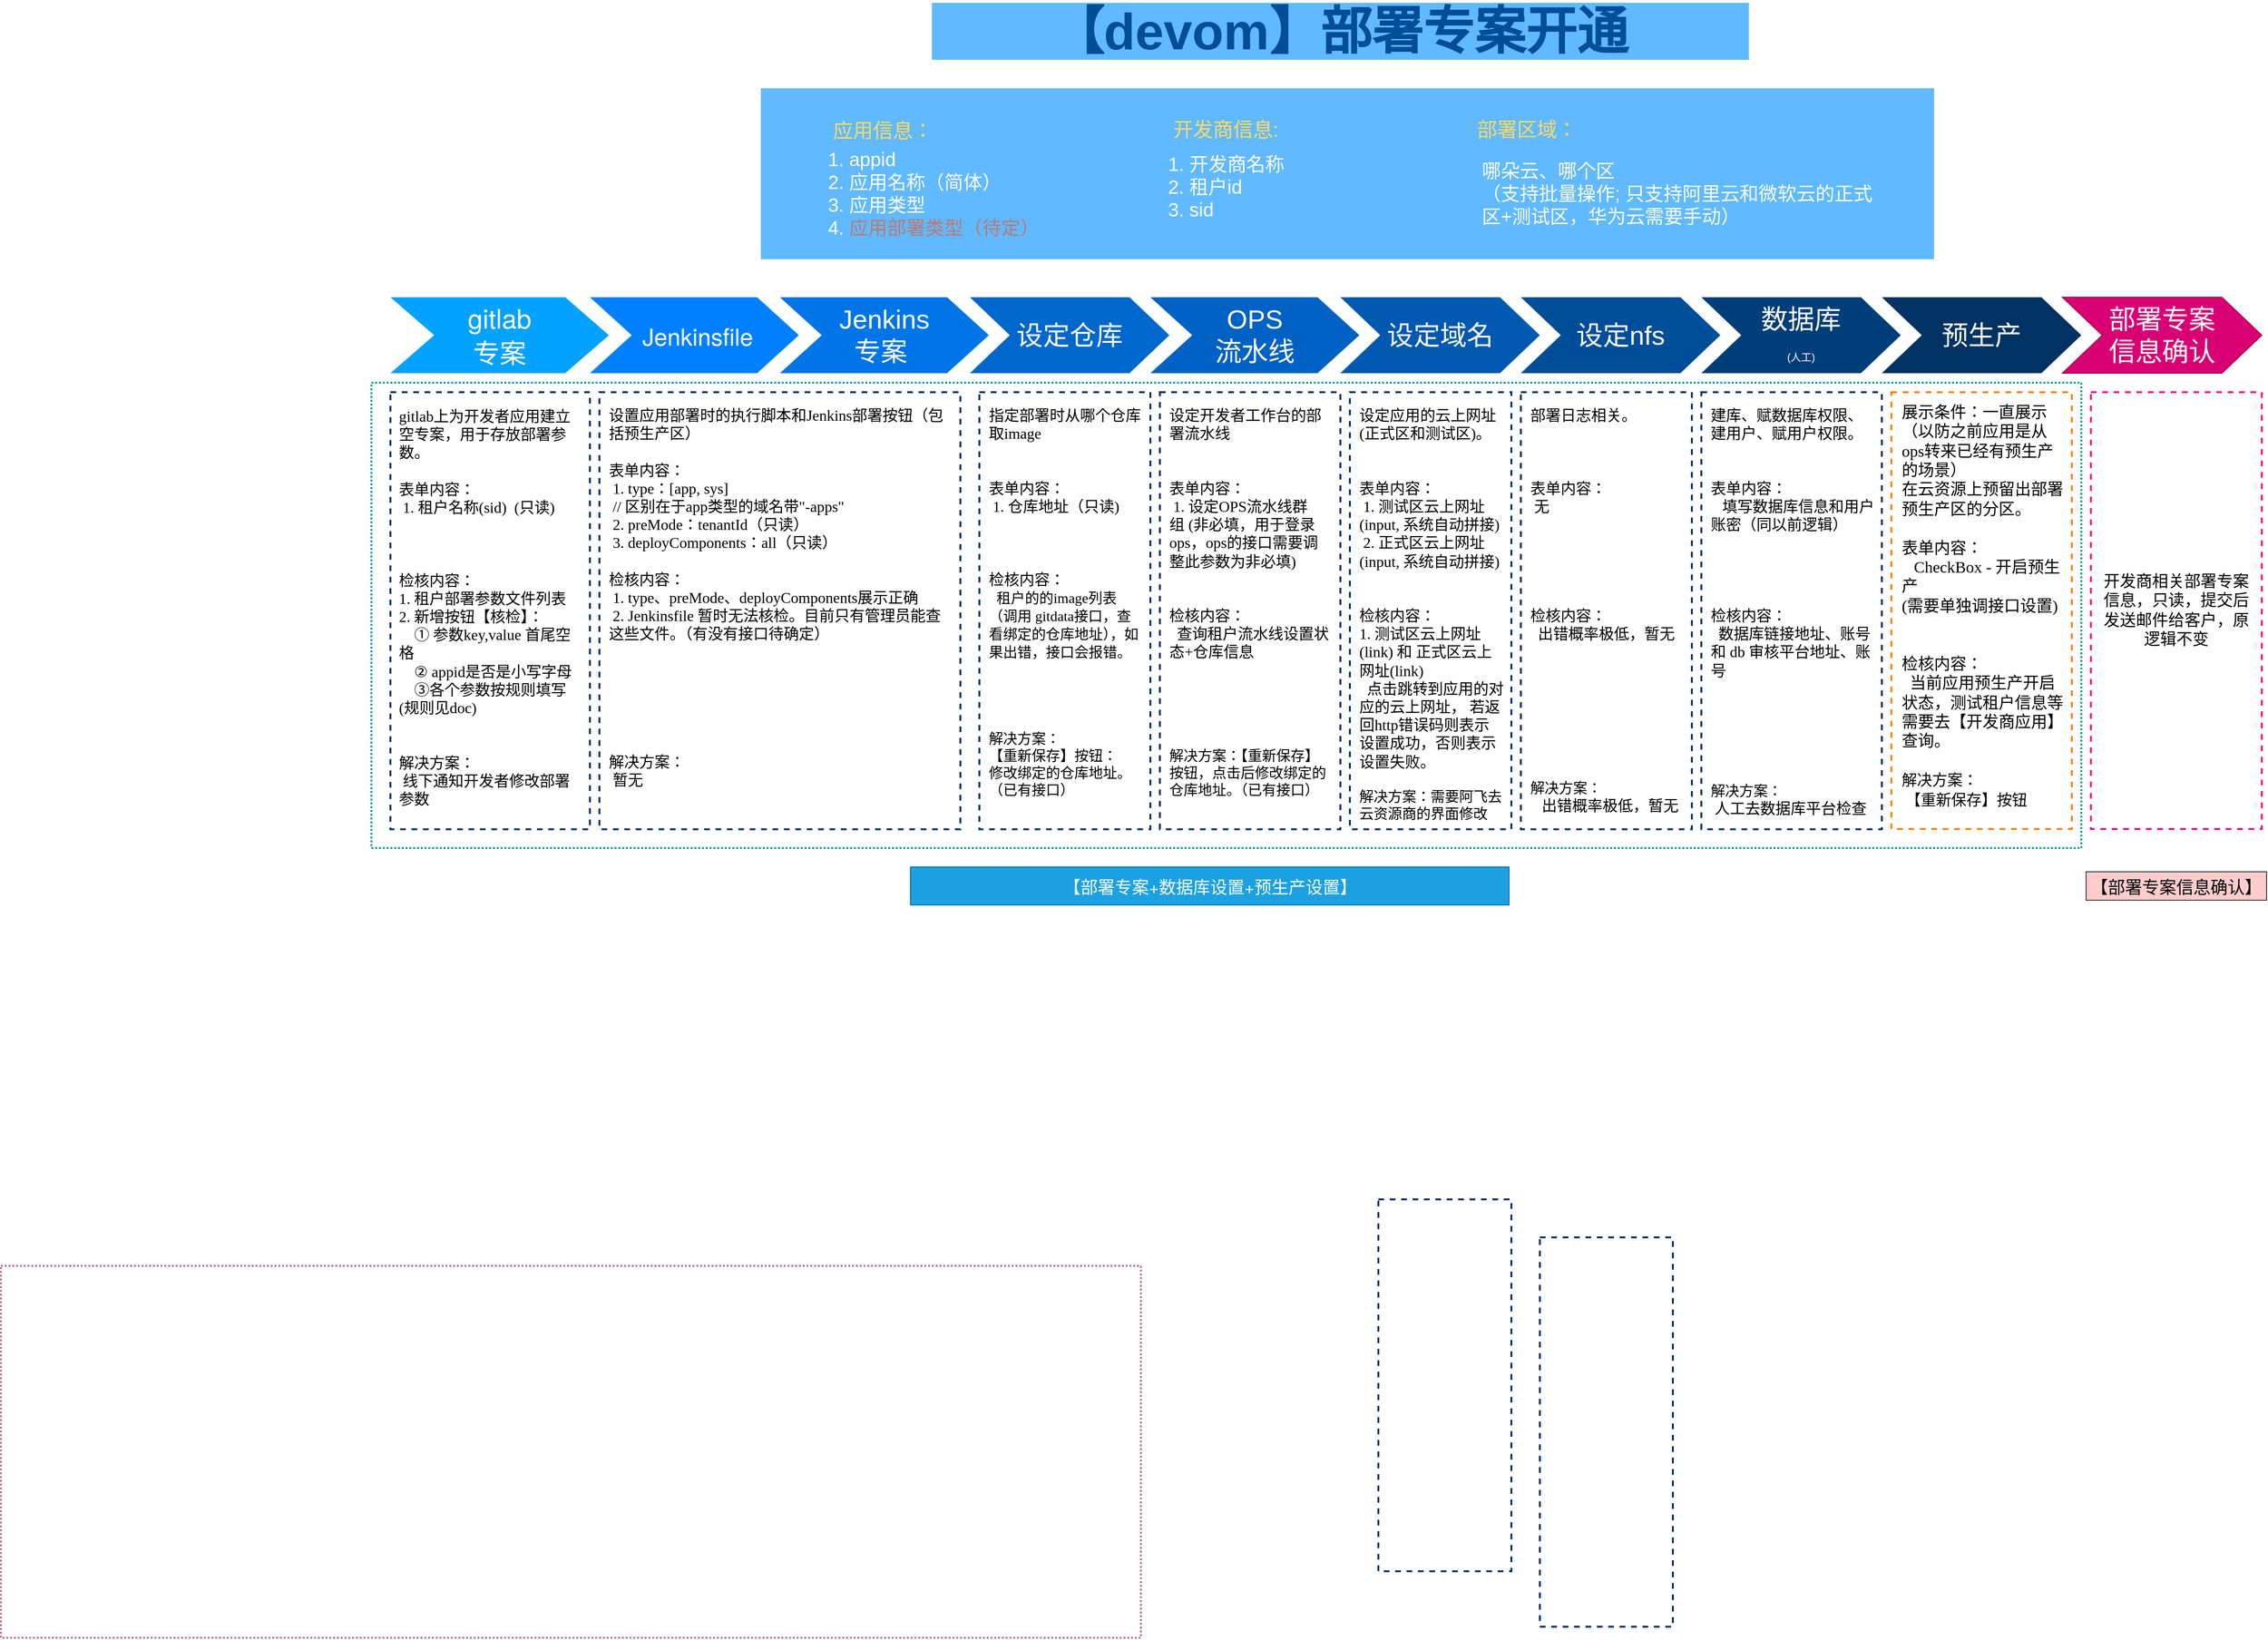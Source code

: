 <mxfile version="15.9.4" type="github">
  <diagram name="Page-1" id="d9b1e647-80fa-b4a2-5024-87a742678bcc">
    <mxGraphModel dx="3305" dy="896" grid="1" gridSize="10" guides="1" tooltips="1" connect="1" arrows="1" fold="1" page="1" pageScale="1" pageWidth="1100" pageHeight="850" background="none" math="0" shadow="0">
      <root>
        <mxCell id="0" />
        <mxCell id="1" parent="0" />
        <mxCell id="QD2z16ngsbT5WN4hHSJs-33" value="" style="rounded=0;whiteSpace=wrap;html=1;shadow=0;dashed=1;dashPattern=1 1;labelBackgroundColor=none;sketch=0;fontSize=15;fontColor=#BA7876;strokeColor=#009999;strokeWidth=2;fillColor=none;" parent="1" vertex="1">
          <mxGeometry x="180" y="430" width="1800" height="490" as="geometry" />
        </mxCell>
        <mxCell id="57fe6abec08f04cb-1" value="&lt;font face=&quot;helvetica neue, helvetica, tahoma, arial, pingfang sc, source han sans cn, source han sans, source han serif, hiragino sans gb, wenquanyi micro hei, microsoft yahei, sans-serif&quot; style=&quot;font-size: 25px&quot;&gt;&amp;nbsp;Jenkinsfile&lt;/font&gt;" style="shape=step;whiteSpace=wrap;html=1;fontSize=25;fillColor=#0080FF;fontColor=#FFFFFF;strokeColor=none;" parent="1" vertex="1">
          <mxGeometry x="410" y="340" width="220" height="80" as="geometry" />
        </mxCell>
        <mxCell id="57fe6abec08f04cb-2" value="Jenkins &lt;br&gt;专案&amp;nbsp;" style="shape=step;whiteSpace=wrap;html=1;fontSize=28;fillColor=#0075E8;fontColor=#FFFFFF;strokeColor=none;" parent="1" vertex="1">
          <mxGeometry x="610" y="340" width="220" height="80" as="geometry" />
        </mxCell>
        <mxCell id="57fe6abec08f04cb-3" value="设定仓库" style="shape=step;whiteSpace=wrap;html=1;fontSize=28;fillColor=#0067CC;fontColor=#FFFFFF;strokeColor=none;" parent="1" vertex="1">
          <mxGeometry x="810" y="340" width="210" height="80" as="geometry" />
        </mxCell>
        <mxCell id="57fe6abec08f04cb-4" value="OPS&lt;br&gt;流水线" style="shape=step;whiteSpace=wrap;html=1;fontSize=28;fillColor=#0062C4;fontColor=#FFFFFF;strokeColor=none;" parent="1" vertex="1">
          <mxGeometry x="1000" y="340" width="220" height="80" as="geometry" />
        </mxCell>
        <mxCell id="57fe6abec08f04cb-5" value="设定域名" style="shape=step;whiteSpace=wrap;html=1;fontSize=28;fillColor=#0059B0;fontColor=#FFFFFF;strokeColor=none;" parent="1" vertex="1">
          <mxGeometry x="1200" y="340" width="210" height="80" as="geometry" />
        </mxCell>
        <mxCell id="57fe6abec08f04cb-6" value="设定nfs" style="shape=step;whiteSpace=wrap;html=1;fontSize=28;fillColor=#004D99;fontColor=#FFFFFF;strokeColor=none;" parent="1" vertex="1">
          <mxGeometry x="1390" y="340" width="210" height="80" as="geometry" />
        </mxCell>
        <mxCell id="57fe6abec08f04cb-7" value="【devom】部署专案开通" style="text;html=1;strokeColor=none;fillColor=#61BAFF;align=center;verticalAlign=middle;whiteSpace=wrap;fontSize=54;fontStyle=1;fontColor=#004D99;" parent="1" vertex="1">
          <mxGeometry x="770" y="30" width="860" height="60" as="geometry" />
        </mxCell>
        <mxCell id="QD2z16ngsbT5WN4hHSJs-1" value="&lt;font face=&quot;helvetica neue, helvetica, tahoma, arial, pingfang sc, source han sans cn, source han sans, source han serif, hiragino sans gb, wenquanyi micro hei, microsoft yahei, sans-serif&quot; style=&quot;font-size: 28px&quot;&gt;gitlab&lt;br&gt;专案&lt;/font&gt;" style="shape=step;whiteSpace=wrap;html=1;fontSize=28;fillColor=#03A2FF;fontColor=#FFFFFF;strokeColor=none;" parent="1" vertex="1">
          <mxGeometry x="200" y="340" width="230" height="80" as="geometry" />
        </mxCell>
        <mxCell id="QD2z16ngsbT5WN4hHSJs-6" value="&lt;font&gt;&lt;span style=&quot;font-family: &amp;#34;helvetica neue&amp;#34; , &amp;#34;helvetica&amp;#34; , &amp;#34;tahoma&amp;#34; , &amp;#34;arial&amp;#34; , &amp;#34;pingfang sc&amp;#34; , &amp;#34;source han sans cn&amp;#34; , &amp;#34;source han sans&amp;#34; , &amp;#34;source han serif&amp;#34; , &amp;#34;hiragino sans gb&amp;#34; , &amp;#34;wenquanyi micro hei&amp;#34; , &amp;#34;microsoft yahei&amp;#34; , sans-serif ; font-size: 18px&quot;&gt;【&lt;/span&gt;&lt;span style=&quot;font-family: &amp;#34;helvetica neue&amp;#34; , &amp;#34;helvetica&amp;#34; , &amp;#34;tahoma&amp;#34; , &amp;#34;arial&amp;#34; , &amp;#34;pingfang sc&amp;#34; , &amp;#34;source han sans cn&amp;#34; , &amp;#34;source han sans&amp;#34; , &amp;#34;source han serif&amp;#34; , &amp;#34;hiragino sans gb&amp;#34; , &amp;#34;wenquanyi micro hei&amp;#34; , &amp;#34;microsoft yahei&amp;#34; , sans-serif ; font-size: 18px&quot;&gt;部署专案+数据库设置+预生产设置&lt;/span&gt;&lt;span style=&quot;font-family: &amp;#34;helvetica neue&amp;#34; , &amp;#34;helvetica&amp;#34; , &amp;#34;tahoma&amp;#34; , &amp;#34;arial&amp;#34; , &amp;#34;pingfang sc&amp;#34; , &amp;#34;source han sans cn&amp;#34; , &amp;#34;source han sans&amp;#34; , &amp;#34;source han serif&amp;#34; , &amp;#34;hiragino sans gb&amp;#34; , &amp;#34;wenquanyi micro hei&amp;#34; , &amp;#34;microsoft yahei&amp;#34; , sans-serif ; font-size: 18px&quot;&gt;】&lt;/span&gt;&lt;/font&gt;" style="text;html=1;strokeColor=#006EAF;fillColor=#1ba1e2;align=center;verticalAlign=middle;whiteSpace=wrap;rounded=0;fontColor=#ffffff;" parent="1" vertex="1">
          <mxGeometry x="747.5" y="940" width="630" height="40" as="geometry" />
        </mxCell>
        <mxCell id="QD2z16ngsbT5WN4hHSJs-15" value="预生产" style="shape=step;whiteSpace=wrap;html=1;fontSize=28;fillColor=#003263;fontColor=#FFFFFF;strokeColor=none;" parent="1" vertex="1">
          <mxGeometry x="1770" y="340" width="210" height="80" as="geometry" />
        </mxCell>
        <mxCell id="QD2z16ngsbT5WN4hHSJs-16" value="&lt;font style=&quot;font-size: 17px&quot;&gt;展示条件：一直展示（以防之前应用是从ops转来已经有预生产的场景）&lt;br&gt;在云资源上预留出部署预生产区的分区。&lt;br&gt;&lt;br&gt;表单内容：&lt;br&gt;&amp;nbsp; &amp;nbsp;CheckBox - 开启预生产&lt;br&gt;(需要单独调接口设置)&lt;br&gt;&lt;br&gt;&lt;br&gt;检核内容：&lt;br&gt;&amp;nbsp; 当前应用预生产开启状态，测试租户信息等需要去【开发商应用】查询。&lt;/font&gt;&lt;div style=&quot;font-size: 17px&quot;&gt;&lt;font style=&quot;font-size: 17px&quot;&gt;&lt;br&gt;&lt;/font&gt;&lt;/div&gt;&lt;div style=&quot;font-size: 17px&quot;&gt;&lt;span style=&quot;font-size: 16px&quot;&gt;解决方案：&amp;nbsp;&amp;nbsp;&lt;/span&gt;&lt;br&gt;&lt;/div&gt;&lt;font style=&quot;font-size: 16px&quot;&gt;&amp;nbsp;【重新保存】按钮&lt;/font&gt;&lt;div style=&quot;font-size: 17px&quot;&gt;&lt;br&gt;&lt;/div&gt;" style="text;spacingTop=10;fillColor=#ffffff;whiteSpace=wrap;html=1;align=left;fontSize=16;fontFamily=Times New Roman;fillColor=none;strokeColor=#FF8000;dashed=1;strokeWidth=2;spacing=11;labelPosition=center;verticalLabelPosition=middle;verticalAlign=middle;" parent="1" vertex="1">
          <mxGeometry x="1780" y="440" width="190" height="459.99" as="geometry" />
        </mxCell>
        <mxCell id="QD2z16ngsbT5WN4hHSJs-17" value="数据库&lt;br&gt;&lt;font style=&quot;font-size: 11px&quot;&gt;(人工)&lt;/font&gt;" style="shape=step;whiteSpace=wrap;html=1;fontSize=28;fillColor=#003E7A;fontColor=#FFFFFF;strokeColor=none;" parent="1" vertex="1">
          <mxGeometry x="1580" y="340" width="210" height="80" as="geometry" />
        </mxCell>
        <mxCell id="QD2z16ngsbT5WN4hHSJs-19" value="部署专案&lt;br&gt;信息确认" style="shape=step;whiteSpace=wrap;html=1;fontSize=28;fillColor=#d80073;strokeColor=#A50040;fontColor=#ffffff;" parent="1" vertex="1">
          <mxGeometry x="1960" y="340" width="210" height="80" as="geometry" />
        </mxCell>
        <mxCell id="QD2z16ngsbT5WN4hHSJs-20" value="开发商相关部署专案信息，只读，提交后发送邮件给客户，原逻辑不变" style="text;spacingTop=0;fillColor=#cdeb8b;whiteSpace=wrap;html=1;align=center;fontSize=17;fontFamily=Times New Roman;fillColor=none;strokeColor=#FF0080;dashed=1;strokeWidth=2;spacing=10;labelPosition=center;verticalLabelPosition=middle;verticalAlign=middle;" parent="1" vertex="1">
          <mxGeometry x="1990" y="440" width="180" height="459.99" as="geometry" />
        </mxCell>
        <mxCell id="QD2z16ngsbT5WN4hHSJs-21" value="&lt;font&gt;&lt;span style=&quot;font-family: &amp;#34;helvetica neue&amp;#34; , &amp;#34;helvetica&amp;#34; , &amp;#34;tahoma&amp;#34; , &amp;#34;arial&amp;#34; , &amp;#34;pingfang sc&amp;#34; , &amp;#34;source han sans cn&amp;#34; , &amp;#34;source han sans&amp;#34; , &amp;#34;source han serif&amp;#34; , &amp;#34;hiragino sans gb&amp;#34; , &amp;#34;wenquanyi micro hei&amp;#34; , &amp;#34;microsoft yahei&amp;#34; , sans-serif ; font-size: 18px&quot;&gt;【&lt;/span&gt;&lt;span style=&quot;font-family: &amp;#34;helvetica neue&amp;#34; , &amp;#34;helvetica&amp;#34; , &amp;#34;tahoma&amp;#34; , &amp;#34;arial&amp;#34; , &amp;#34;pingfang sc&amp;#34; , &amp;#34;source han sans cn&amp;#34; , &amp;#34;source han sans&amp;#34; , &amp;#34;source han serif&amp;#34; , &amp;#34;hiragino sans gb&amp;#34; , &amp;#34;wenquanyi micro hei&amp;#34; , &amp;#34;microsoft yahei&amp;#34; , sans-serif ; font-size: 18px&quot;&gt;部署专案信息确认&lt;/span&gt;&lt;span style=&quot;font-family: &amp;#34;helvetica neue&amp;#34; , &amp;#34;helvetica&amp;#34; , &amp;#34;tahoma&amp;#34; , &amp;#34;arial&amp;#34; , &amp;#34;pingfang sc&amp;#34; , &amp;#34;source han sans cn&amp;#34; , &amp;#34;source han sans&amp;#34; , &amp;#34;source han serif&amp;#34; , &amp;#34;hiragino sans gb&amp;#34; , &amp;#34;wenquanyi micro hei&amp;#34; , &amp;#34;microsoft yahei&amp;#34; , sans-serif ; font-size: 18px&quot;&gt;】&lt;/span&gt;&lt;/font&gt;" style="text;html=1;strokeColor=#36393d;fillColor=#ffcccc;align=center;verticalAlign=middle;whiteSpace=wrap;rounded=0;" parent="1" vertex="1">
          <mxGeometry x="1985" y="945" width="190" height="30" as="geometry" />
        </mxCell>
        <mxCell id="QD2z16ngsbT5WN4hHSJs-34" value="" style="whiteSpace=wrap;html=1;dashed=1;labelBackgroundColor=none;fontSize=16;fontColor=rgb(0, 0, 0);strokeColor=#003263;strokeWidth=2;fillColor=none;align=left;verticalAlign=top;spacing=10;spacingTop=0;" parent="1" vertex="1">
          <mxGeometry x="1410" y="1330" width="140" height="410" as="geometry" />
        </mxCell>
        <mxCell id="57fe6abec08f04cb-8" value="设置应用部署时的执行脚本和Jenkins部署按钮（包括预生产区）&lt;br style=&quot;font-size: 16px;&quot;&gt;&lt;br style=&quot;font-size: 16px;&quot;&gt;表单内容：&lt;br style=&quot;font-size: 16px;&quot;&gt;&amp;nbsp;1.&amp;nbsp;type：[app,&amp;nbsp;sys]&lt;br style=&quot;font-size: 16px;&quot;&gt;&amp;nbsp;// 区别在于app类型的域名带&quot;-apps&quot;&amp;nbsp;&lt;br style=&quot;font-size: 16px;&quot;&gt;&amp;nbsp;2.&amp;nbsp;preMode：tenantId（只读）&lt;br style=&quot;font-size: 16px;&quot;&gt;&amp;nbsp;3.&amp;nbsp;deployComponents：all（只读）&lt;br style=&quot;font-size: 16px;&quot;&gt;&lt;br style=&quot;font-size: 16px;&quot;&gt;检核内容：&lt;br style=&quot;font-size: 16px;&quot;&gt;&amp;nbsp;1. type、preMode、deployComponents展示正确&lt;br style=&quot;font-size: 16px;&quot;&gt;&amp;nbsp;2. Jenkinsfile 暂时无法核检。目前只有管理员能查这些文件。（有没有接口待确定）&lt;br style=&quot;font-size: 16px;&quot;&gt;&lt;br style=&quot;font-size: 16px;&quot;&gt;&lt;br style=&quot;font-size: 16px;&quot;&gt;&lt;div style=&quot;font-size: 16px;&quot;&gt;&lt;br style=&quot;font-size: 16px;&quot;&gt;&lt;/div&gt;&lt;div style=&quot;font-size: 16px;&quot;&gt;&lt;br style=&quot;font-size: 16px;&quot;&gt;&lt;/div&gt;&lt;div style=&quot;font-size: 16px;&quot;&gt;&lt;br style=&quot;font-size: 16px;&quot;&gt;&lt;/div&gt;&lt;div style=&quot;font-size: 16px;&quot;&gt;&lt;br style=&quot;font-size: 16px;&quot;&gt;&lt;/div&gt;&lt;div style=&quot;font-size: 16px;&quot;&gt;&lt;span style=&quot;font-size: 16px;&quot;&gt;解决方案：&lt;/span&gt;&lt;br style=&quot;font-size: 16px;&quot;&gt;&lt;/div&gt;&lt;div style=&quot;font-size: 16px;&quot;&gt;&amp;nbsp;暂无&lt;/div&gt;" style="text;spacingTop=0;whiteSpace=wrap;html=1;align=left;fontSize=16;fontFamily=Times New Roman;fillColor=none;strokeWidth=2;strokeColor=#003263;perimeterSpacing=0;dashed=1;spacing=10;" parent="1" vertex="1">
          <mxGeometry x="420" y="440.01" width="380" height="460.21" as="geometry" />
        </mxCell>
        <mxCell id="57fe6abec08f04cb-10" value="指定部署时从哪个仓库取image&lt;br style=&quot;font-size: 15px&quot;&gt;&lt;br style=&quot;font-size: 15px&quot;&gt;&lt;br style=&quot;font-size: 15px&quot;&gt;表单内容：&lt;br style=&quot;font-size: 15px&quot;&gt;&amp;nbsp;1. 仓库地址（只读)&lt;br style=&quot;font-size: 15px&quot;&gt;&lt;br style=&quot;font-size: 15px&quot;&gt;&lt;br style=&quot;font-size: 15px&quot;&gt;&lt;br style=&quot;font-size: 15px&quot;&gt;检核内容：&lt;br style=&quot;font-size: 15px&quot;&gt;&amp;nbsp; &lt;span style=&quot;font-size: 15px&quot;&gt;租户的的image列表（调用 gitdata接口，查看绑定的仓库地址），如果出错，接口会报错。&lt;br&gt;&lt;/span&gt;&lt;div style=&quot;font-size: 15px&quot;&gt;&lt;br style=&quot;font-size: 15px&quot;&gt;&lt;/div&gt;&lt;div style=&quot;font-size: 15px&quot;&gt;&lt;br style=&quot;font-size: 15px&quot;&gt;&lt;/div&gt;&lt;div style=&quot;font-size: 15px&quot;&gt;&lt;br&gt;&lt;/div&gt;&lt;div style=&quot;font-size: 15px&quot;&gt;&lt;br&gt;&lt;/div&gt;&lt;div style=&quot;font-size: 15px&quot;&gt;解决方案：&lt;/div&gt;&lt;div style=&quot;font-size: 15px&quot;&gt;【重新保存】按钮：&lt;/div&gt;&lt;div style=&quot;font-size: 15px&quot;&gt;修改绑定的仓库地址。（已有接口）&lt;/div&gt;&lt;br style=&quot;font-size: 15px&quot;&gt;&lt;br style=&quot;font-size: 15px&quot;&gt;&lt;div style=&quot;font-size: 15px&quot;&gt;&lt;br style=&quot;font-size: 15px&quot;&gt;&lt;/div&gt;&lt;div style=&quot;font-size: 15px&quot;&gt;&lt;br style=&quot;font-size: 15px&quot;&gt;&lt;/div&gt;&lt;div style=&quot;font-size: 15px&quot;&gt;&lt;br style=&quot;font-size: 15px&quot;&gt;&lt;/div&gt;&lt;div style=&quot;font-size: 15px&quot;&gt;&lt;br style=&quot;font-size: 15px&quot;&gt;&lt;/div&gt;&lt;div style=&quot;font-size: 15px&quot;&gt;&lt;br style=&quot;font-size: 15px&quot;&gt;&lt;/div&gt;&lt;div style=&quot;font-size: 15px&quot;&gt;&lt;br style=&quot;font-size: 15px&quot;&gt;&lt;/div&gt;&lt;div style=&quot;font-size: 15px&quot;&gt;&lt;br style=&quot;font-size: 15px&quot;&gt;&lt;/div&gt;" style="text;spacingTop=0;fillColor=#ffffff;whiteSpace=wrap;html=1;align=left;fontSize=16;fontFamily=Times New Roman;fillColor=none;strokeColor=#003263;dashed=1;strokeWidth=2;spacing=10;" parent="1" vertex="1">
          <mxGeometry x="820" y="440" width="180" height="460.21" as="geometry" />
        </mxCell>
        <mxCell id="57fe6abec08f04cb-11" value="设定开发者工作台的部署流水线&lt;br style=&quot;font-size: 15px&quot;&gt;&lt;br style=&quot;font-size: 15px&quot;&gt;&lt;br style=&quot;font-size: 15px&quot;&gt;表单内容：&lt;br style=&quot;font-size: 15px&quot;&gt;&amp;nbsp;1. 设定OPS流水线群组&amp;nbsp;(非必填，用于登录ops，ops的接口需要调整此参数为非必填)&lt;br style=&quot;font-size: 15px&quot;&gt;&lt;br style=&quot;font-size: 15px&quot;&gt;&lt;br style=&quot;font-size: 15px&quot;&gt;检核内容：&lt;br style=&quot;font-size: 15px&quot;&gt;&amp;nbsp; 查询租户流水线设置状态+仓库信息&lt;div style=&quot;font-size: 15px&quot;&gt;&lt;br&gt;&lt;/div&gt;&lt;div style=&quot;font-size: 15px&quot;&gt;&lt;br style=&quot;font-size: 15px&quot;&gt;&lt;/div&gt;&lt;div style=&quot;font-size: 15px&quot;&gt;&lt;br&gt;&lt;/div&gt;&lt;div style=&quot;font-size: 15px&quot;&gt;&lt;br&gt;&lt;/div&gt;&lt;div style=&quot;font-size: 15px&quot;&gt;&lt;br&gt;&lt;/div&gt;&lt;div style=&quot;font-size: 15px&quot;&gt;&lt;span&gt;解决方案：【重新保存】按钮，点击后修改绑定的仓库地址。（已有接口）&lt;/span&gt;&lt;br&gt;&lt;/div&gt;&lt;div style=&quot;font-size: 15px&quot;&gt;&lt;br style=&quot;font-size: 15px&quot;&gt;&lt;/div&gt;" style="text;spacingTop=0;fillColor=#ffffff;whiteSpace=wrap;html=1;align=left;fontSize=16;fontFamily=Times New Roman;fillColor=none;strokeColor=#003263;dashed=1;strokeWidth=2;spacing=10;" parent="1" vertex="1">
          <mxGeometry x="1010" y="440" width="190" height="460.21" as="geometry" />
        </mxCell>
        <mxCell id="QD2z16ngsbT5WN4hHSJs-29" value="" style="rounded=0;whiteSpace=wrap;html=1;shadow=0;dashed=1;dashPattern=1 1;labelBackgroundColor=none;sketch=0;fontSize=15;fontColor=#BA7876;strokeColor=#B5739D;fillColor=none;strokeWidth=2;" parent="1" vertex="1">
          <mxGeometry x="-210" y="1360.002" width="1200" height="391.667" as="geometry" />
        </mxCell>
        <mxCell id="57fe6abec08f04cb-12" value="设定应用的云上网址(正式区和测试区)。&lt;br style=&quot;font-size: 15px&quot;&gt;&lt;br style=&quot;font-size: 15px&quot;&gt;&lt;br style=&quot;font-size: 15px&quot;&gt;表单内容：&lt;br style=&quot;font-size: 15px&quot;&gt;&amp;nbsp;1. 测试区云上网址(input, 系统自动拼接)&lt;br style=&quot;font-size: 15px&quot;&gt;&amp;nbsp;2. 正式区云上网址(input, 系统自动拼接)&lt;br style=&quot;font-size: 15px&quot;&gt;&lt;br style=&quot;font-size: 15px&quot;&gt;&lt;br style=&quot;font-size: 15px&quot;&gt;检核内容：&lt;br&gt;1. 测试区云上网址(link) 和&amp;nbsp;正式区云上网址(link)&lt;br style=&quot;font-size: 15px&quot;&gt;&amp;nbsp; 点击跳转到应用的对应的云上网址， 若返回http错误码则表示设置成功，否则表示设置失败。&lt;div style=&quot;font-size: 15px&quot;&gt;&lt;br style=&quot;font-size: 15px&quot;&gt;&lt;/div&gt;&lt;div style=&quot;font-size: 15px&quot;&gt;&lt;span&gt;解决方案：需要阿飞去云资源商的界面修改&lt;/span&gt;&lt;br&gt;&lt;/div&gt;&lt;div style=&quot;font-size: 15px&quot;&gt;&lt;br style=&quot;font-size: 15px&quot;&gt;&lt;/div&gt;" style="text;spacingTop=0;fillColor=#ffffff;whiteSpace=wrap;html=1;align=left;fontSize=16;fontFamily=Times New Roman;fillColor=none;strokeColor=#003263;dashed=1;strokeWidth=2;spacing=10;" parent="1" vertex="1">
          <mxGeometry x="1210" y="440" width="170" height="460.21" as="geometry" />
        </mxCell>
        <mxCell id="57fe6abec08f04cb-13" value="部署日志相关。&lt;br style=&quot;font-size: 15px&quot;&gt;&lt;br style=&quot;font-size: 15px&quot;&gt;&lt;br style=&quot;font-size: 15px&quot;&gt;&lt;br style=&quot;font-size: 15px&quot;&gt;表单内容：&lt;br style=&quot;font-size: 15px&quot;&gt;&amp;nbsp;无&lt;br style=&quot;font-size: 15px&quot;&gt;&lt;br style=&quot;font-size: 15px&quot;&gt;&lt;br style=&quot;font-size: 15px&quot;&gt;&lt;br style=&quot;font-size: 15px&quot;&gt;&lt;br style=&quot;font-size: 15px&quot;&gt;&lt;br style=&quot;font-size: 15px&quot;&gt;检核内容：&lt;br style=&quot;font-size: 15px&quot;&gt;&amp;nbsp; 出错概率极低，暂无&lt;div style=&quot;font-size: 15px&quot;&gt;&lt;br style=&quot;font-size: 15px&quot;&gt;&lt;/div&gt;&lt;div style=&quot;font-size: 15px&quot;&gt;&lt;br style=&quot;font-size: 15px&quot;&gt;&lt;/div&gt;&lt;div style=&quot;font-size: 15px&quot;&gt;&lt;br style=&quot;font-size: 15px&quot;&gt;&lt;/div&gt;&lt;div style=&quot;font-size: 15px&quot;&gt;&lt;br style=&quot;font-size: 15px&quot;&gt;&lt;/div&gt;&lt;div style=&quot;font-size: 15px&quot;&gt;&lt;br style=&quot;font-size: 15px&quot;&gt;&lt;/div&gt;&lt;div style=&quot;font-size: 15px&quot;&gt;&lt;br style=&quot;font-size: 15px&quot;&gt;&lt;/div&gt;&lt;div style=&quot;font-size: 15px&quot;&gt;&lt;br style=&quot;font-size: 15px&quot;&gt;&lt;/div&gt;&lt;div style=&quot;font-size: 15px&quot;&gt;&lt;br style=&quot;font-size: 15px&quot;&gt;&lt;/div&gt;&lt;div style=&quot;font-size: 15px&quot;&gt;&lt;span&gt;解决方案：&lt;/span&gt;&lt;span&gt;&amp;nbsp;&amp;nbsp;&lt;/span&gt;&lt;br&gt;&lt;/div&gt;&amp;nbsp;&amp;nbsp; 出错概率极低，暂无" style="text;spacingTop=0;fillColor=#ffffff;whiteSpace=wrap;html=1;align=left;fontSize=16;fontFamily=Times New Roman;fillColor=none;strokeColor=#003263;dashed=1;strokeWidth=2;spacing=10;" parent="1" vertex="1">
          <mxGeometry x="1390" y="440" width="180" height="460.21" as="geometry" />
        </mxCell>
        <mxCell id="QD2z16ngsbT5WN4hHSJs-2" value="gitlab上为开发者应用建立空专案，用于存放部署参数。&lt;br style=&quot;font-size: 16px&quot;&gt;&lt;br style=&quot;font-size: 16px&quot;&gt;表单内容：&lt;br style=&quot;font-size: 16px&quot;&gt;&amp;nbsp;1. 租户名称(sid)&amp;nbsp; (只读)&lt;br style=&quot;font-size: 16px&quot;&gt;&amp;nbsp;&lt;br&gt;&lt;br&gt;&lt;br style=&quot;font-size: 16px&quot;&gt;检核内容：&lt;br style=&quot;font-size: 16px&quot;&gt;1. 租户部署参数文件列表&lt;br style=&quot;font-size: 16px&quot;&gt;2.&amp;nbsp;&lt;span style=&quot;font-size: 16px&quot;&gt;新增按钮【核检】：&lt;/span&gt;&lt;div style=&quot;font-size: 16px&quot;&gt;&lt;span style=&quot;font-size: 16px&quot;&gt;&amp;nbsp; &amp;nbsp; ① 参数key,value 首尾空格&lt;/span&gt;&lt;br style=&quot;font-size: 16px&quot;&gt;&lt;/div&gt;&lt;div style=&quot;font-size: 16px&quot;&gt;&lt;span style=&quot;font-size: 16px&quot;&gt;&amp;nbsp; &amp;nbsp; ② appid是否是小写字母&lt;/span&gt;&lt;/div&gt;&lt;div style=&quot;font-size: 16px&quot;&gt;&lt;span style=&quot;font-size: 16px&quot;&gt;&amp;nbsp; &amp;nbsp; ③各个参数按规则填写(规则见doc)&lt;/span&gt;&lt;br style=&quot;font-size: 16px&quot;&gt;&lt;/div&gt;&lt;div style=&quot;font-size: 16px&quot;&gt;&lt;span style=&quot;font-size: 16px&quot;&gt;&lt;br style=&quot;font-size: 16px&quot;&gt;&lt;/span&gt;&lt;/div&gt;&lt;div style=&quot;font-size: 16px&quot;&gt;&lt;span style=&quot;font-size: 16px&quot;&gt;&lt;br style=&quot;font-size: 16px&quot;&gt;&lt;/span&gt;&lt;/div&gt;&lt;div style=&quot;font-size: 16px&quot;&gt;&lt;span style=&quot;font-size: 16px&quot;&gt;解决方案：&lt;/span&gt;&lt;/div&gt;&lt;div style=&quot;font-size: 16px&quot;&gt;&lt;span style=&quot;font-size: 16px&quot;&gt;&amp;nbsp;线下通知开发者修改部署参数&lt;/span&gt;&lt;/div&gt;" style="text;spacingTop=2;fillColor=#ffffff;whiteSpace=wrap;html=1;align=left;fontSize=16;fontFamily=Times New Roman;fillColor=none;strokeColor=#003263;dashed=1;strokeWidth=2;spacing=9;" parent="1" vertex="1">
          <mxGeometry x="200" y="440" width="210" height="460.21" as="geometry" />
        </mxCell>
        <mxCell id="QD2z16ngsbT5WN4hHSJs-18" value="建库、赋数据库权限、建用户、赋用户权限。&lt;br style=&quot;font-size: 15px&quot;&gt;&lt;br style=&quot;font-size: 15px&quot;&gt;&lt;br&gt;表单内容：&lt;br style=&quot;font-size: 15px&quot;&gt;&amp;nbsp; &amp;nbsp;填写数据库信息和用户账密（同以前逻辑）&lt;br style=&quot;font-size: 15px&quot;&gt;&lt;br style=&quot;font-size: 15px&quot;&gt;&lt;br style=&quot;font-size: 15px&quot;&gt;&lt;br style=&quot;font-size: 15px&quot;&gt;&lt;br style=&quot;font-size: 15px&quot;&gt;检核内容：&lt;br style=&quot;font-size: 15px&quot;&gt;&amp;nbsp; 数据库链接地址、账号和 db 审核平台地址、账号&lt;div style=&quot;font-size: 15px&quot;&gt;&lt;br&gt;&lt;/div&gt;&lt;div style=&quot;font-size: 15px&quot;&gt;&lt;br style=&quot;font-size: 15px&quot;&gt;&lt;/div&gt;&lt;div style=&quot;font-size: 15px&quot;&gt;&lt;br&gt;&lt;/div&gt;&lt;div style=&quot;font-size: 15px&quot;&gt;&lt;br style=&quot;font-size: 15px&quot;&gt;&lt;/div&gt;&lt;div style=&quot;font-size: 15px&quot;&gt;&lt;br style=&quot;font-size: 15px&quot;&gt;&lt;/div&gt;&lt;div style=&quot;font-size: 15px&quot;&gt;&lt;span style=&quot;font-size: 15px&quot;&gt;&lt;br style=&quot;font-size: 15px&quot;&gt;&lt;/span&gt;&lt;/div&gt;&lt;div style=&quot;font-size: 15px&quot;&gt;&lt;span style=&quot;font-size: 15px&quot;&gt;解决方案：&lt;/span&gt;&lt;span style=&quot;font-size: 15px&quot;&gt;&amp;nbsp;&amp;nbsp;&lt;/span&gt;&lt;br style=&quot;font-size: 15px&quot;&gt;&lt;/div&gt;&amp;nbsp;人工去数据库平台检查" style="text;spacingTop=0;fillColor=#ffffff;whiteSpace=wrap;html=1;align=left;fontSize=16;fontFamily=Times New Roman;fillColor=none;strokeColor=#003263;dashed=1;strokeWidth=2;spacing=10;" parent="1" vertex="1">
          <mxGeometry x="1580" y="440.01" width="190" height="460.21" as="geometry" />
        </mxCell>
        <mxCell id="QD2z16ngsbT5WN4hHSJs-31" value="" style="whiteSpace=wrap;html=1;dashed=1;labelBackgroundColor=none;fontSize=16;strokeWidth=2;fillColor=none;strokeColor=#003263;align=left;verticalAlign=top;spacing=10;spacingTop=0;" parent="1" vertex="1">
          <mxGeometry x="1240" y="1290.002" width="140" height="391.667" as="geometry" />
        </mxCell>
        <mxCell id="QD2z16ngsbT5WN4hHSJs-54" value="" style="group" parent="1" vertex="1" connectable="0">
          <mxGeometry x="590" y="120.0" width="1235" height="180" as="geometry" />
        </mxCell>
        <mxCell id="QD2z16ngsbT5WN4hHSJs-3" value="" style="text;html=1;strokeColor=none;fillColor=#61BAFF;align=center;verticalAlign=middle;whiteSpace=wrap;fontSize=54;fontStyle=1;fontColor=#004D99;container=0;" parent="QD2z16ngsbT5WN4hHSJs-54" vertex="1">
          <mxGeometry width="1235" height="180" as="geometry" />
        </mxCell>
        <mxCell id="QD2z16ngsbT5WN4hHSJs-11" value="&lt;div&gt;部署区域：&lt;/div&gt;" style="text;html=1;strokeColor=none;fillColor=none;align=left;verticalAlign=middle;whiteSpace=wrap;rounded=1;fontColor=#FFD966;fontSize=21;arcSize=50;sketch=0;" parent="QD2z16ngsbT5WN4hHSJs-54" vertex="1">
          <mxGeometry x="752.143" y="36.42" width="111.429" height="13.58" as="geometry" />
        </mxCell>
        <mxCell id="QD2z16ngsbT5WN4hHSJs-9" value="&lt;ol style=&quot;font-size: 20px&quot;&gt;&lt;li&gt;开发商名称&lt;/li&gt;&lt;li&gt;租户id&lt;/li&gt;&lt;li&gt;sid&lt;/li&gt;&lt;/ol&gt;" style="text;html=1;strokeColor=none;fillColor=none;align=left;verticalAlign=middle;whiteSpace=wrap;rounded=1;fontColor=#FFFFFF;fontSize=16;" parent="QD2z16ngsbT5WN4hHSJs-54" vertex="1">
          <mxGeometry x="408.571" y="96.42" width="167.143" height="13.58" as="geometry" />
        </mxCell>
        <mxCell id="QD2z16ngsbT5WN4hHSJs-5" value="开发商信息:" style="text;html=1;strokeColor=none;fillColor=none;align=left;verticalAlign=middle;whiteSpace=wrap;rounded=1;fontColor=#FFD966;fontSize=21;arcSize=50;sketch=0;" parent="QD2z16ngsbT5WN4hHSJs-54" vertex="1">
          <mxGeometry x="431.786" y="36.42" width="157.857" height="13.58" as="geometry" />
        </mxCell>
        <mxCell id="QD2z16ngsbT5WN4hHSJs-13" value="" style="group;fontColor=#FFD966;fontSize=21;" parent="QD2z16ngsbT5WN4hHSJs-54" vertex="1" connectable="0">
          <mxGeometry x="74.286" y="36.42" width="148.571" height="31.42" as="geometry" />
        </mxCell>
        <mxCell id="QD2z16ngsbT5WN4hHSJs-4" value="&lt;div&gt;&lt;font style=&quot;font-size: 21px&quot;&gt;应用信息：&lt;/font&gt;&lt;/div&gt;" style="text;html=1;strokeColor=none;fillColor=none;align=left;verticalAlign=middle;whiteSpace=wrap;rounded=1;fontColor=#FFD966;fontSize=16;" parent="QD2z16ngsbT5WN4hHSJs-13" vertex="1">
          <mxGeometry width="110.565" height="15.285" as="geometry" />
        </mxCell>
        <mxCell id="QD2z16ngsbT5WN4hHSJs-7" value="&lt;font style=&quot;font-size: 20px&quot;&gt;哪朵云、哪个区&lt;br&gt;&lt;/font&gt;&lt;div style=&quot;font-size: 20px&quot;&gt;&lt;font style=&quot;font-size: 20px&quot;&gt;（支持批量操作; 只支持阿里云和微软云的正式区+测试区，华为云需要手动）&lt;/font&gt;&lt;/div&gt;" style="text;html=1;strokeColor=none;fillColor=none;align=left;verticalAlign=middle;whiteSpace=wrap;rounded=1;fontColor=#FFFFFF;fontSize=16;" parent="QD2z16ngsbT5WN4hHSJs-54" vertex="1">
          <mxGeometry x="756.786" y="103.21" width="417.857" height="13.58" as="geometry" />
        </mxCell>
        <mxCell id="QD2z16ngsbT5WN4hHSJs-10" value="&lt;ol style=&quot;font-size: 20px&quot;&gt;&lt;li&gt;appid&lt;/li&gt;&lt;li&gt;应用名称（简体）&lt;/li&gt;&lt;li&gt;应用类型&lt;/li&gt;&lt;li&gt;&lt;font color=&quot;#ba7876&quot; style=&quot;font-size: 20px&quot;&gt;应用部署类型（待定）&lt;/font&gt;&lt;/li&gt;&lt;/ol&gt;" style="text;html=1;strokeColor=none;fillColor=none;align=left;verticalAlign=middle;whiteSpace=wrap;rounded=0;fontColor=#FFFFFF;fontSize=16;" parent="QD2z16ngsbT5WN4hHSJs-54" vertex="1">
          <mxGeometry x="51.071" y="103.21" width="260" height="13.58" as="geometry" />
        </mxCell>
      </root>
    </mxGraphModel>
  </diagram>
</mxfile>
